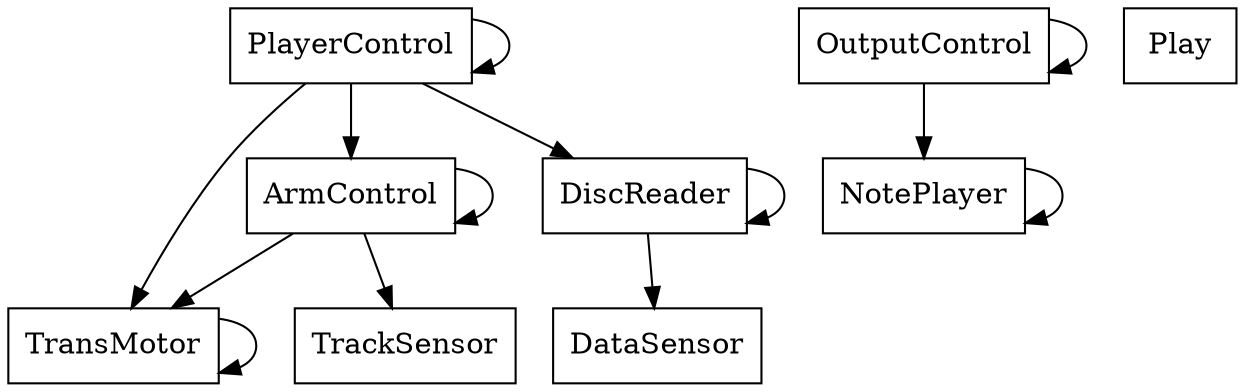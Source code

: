 digraph "MADL model in DOT" {
graph[rankdir=TB,compound=true];
 TrackSensor[shape=box,style=solid]
 OutputControl[shape=box,style=solid]
 OutputControl->NotePlayer[constraint=true,style=solid,]
 OutputControl->OutputControl[constraint=true,style=solid,]
 TransMotor[shape=box,style=solid]
 TransMotor->TransMotor[constraint=true,style=solid,]
 DataSensor[shape=box,style=solid]
 PlayerControl[shape=box,style=solid]
 PlayerControl->PlayerControl[constraint=true,style=solid,]
 PlayerControl->TransMotor[constraint=true,style=solid,]
 PlayerControl->ArmControl[constraint=true,style=solid,]
 PlayerControl->DiscReader[constraint=true,style=solid,]
 DiscReader[shape=box,style=solid]
 DiscReader->DataSensor[constraint=true,style=solid,]
 DiscReader->DiscReader[constraint=true,style=solid,]
 NotePlayer[shape=box,style=solid]
 NotePlayer->NotePlayer[constraint=true,style=solid,]
 ArmControl[shape=box,style=solid]
 ArmControl->TrackSensor[constraint=true,style=solid,]
 ArmControl->TransMotor[constraint=true,style=solid,]
 ArmControl->ArmControl[constraint=true,style=solid,]
 Play[shape=box,style=solid]

}